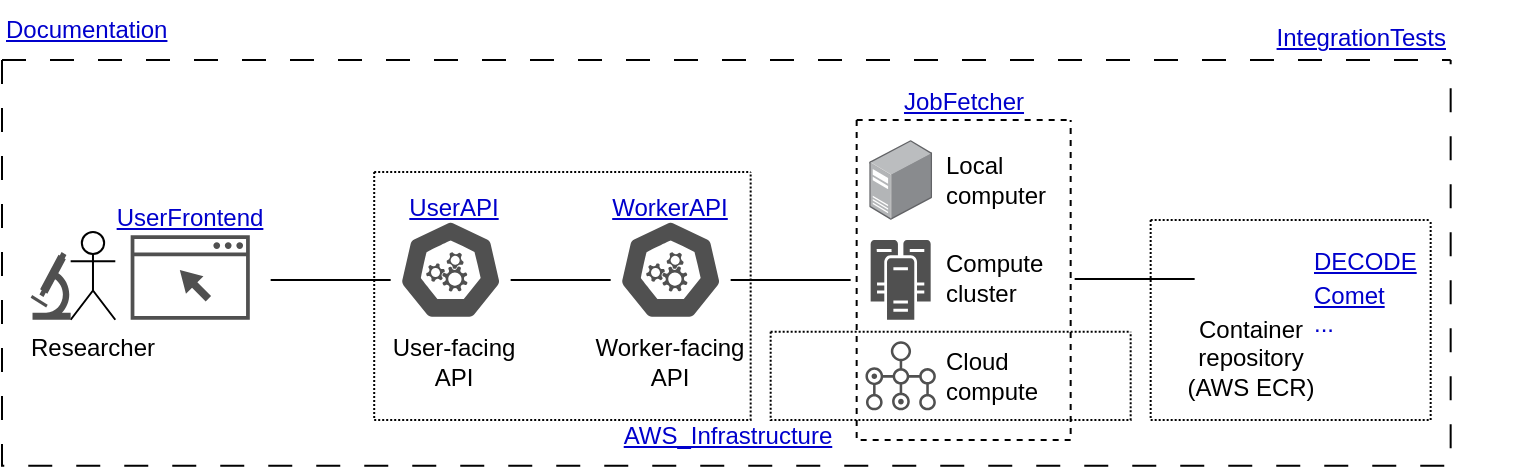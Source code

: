 <mxfile version="24.0.3" type="google">
  <diagram name="Page-1" id="oslXE-QPdfJBtRTdOb-g">
    <mxGraphModel grid="1" page="1" gridSize="10" guides="1" tooltips="1" connect="1" arrows="1" fold="1" pageScale="1" pageWidth="770" pageHeight="270" math="0" shadow="0">
      <root>
        <mxCell id="0" />
        <mxCell id="1" parent="0" />
        <mxCell id="AuopYTP6WqPWuHDeWIMO-1" value="Researcher" style="shape=umlActor;verticalLabelPosition=bottom;verticalAlign=top;html=1;outlineConnect=0;" vertex="1" parent="1">
          <mxGeometry x="44.33" y="126" width="22.32" height="43.87" as="geometry" />
        </mxCell>
        <mxCell id="AuopYTP6WqPWuHDeWIMO-2" value="" style="shape=mxgraph.signs.science.microscope;html=1;pointerEvents=1;fillColor=#505050;strokeColor=none;verticalLabelPosition=bottom;verticalAlign=top;align=center;" vertex="1" parent="1">
          <mxGeometry x="24.33" y="136" width="20" height="33.87" as="geometry" />
        </mxCell>
        <mxCell id="AuopYTP6WqPWuHDeWIMO-6" value="" style="sketch=0;pointerEvents=1;shadow=0;dashed=0;html=1;strokeColor=none;fillColor=#505050;aspect=fixed;labelPosition=center;verticalLabelPosition=bottom;verticalAlign=top;align=center;outlineConnect=0;shape=mxgraph.vvd.web_browser;" vertex="1" parent="1">
          <mxGeometry x="74.33" y="127.57" width="59.57" height="42.3" as="geometry" />
        </mxCell>
        <mxCell id="AuopYTP6WqPWuHDeWIMO-7" value="" style="aspect=fixed;sketch=0;html=1;dashed=0;whitespace=wrap;fillColor=#505050;strokeColor=#ffffff;points=[[0.005,0.63,0],[0.1,0.2,0],[0.9,0.2,0],[0.5,0,0],[0.995,0.63,0],[0.72,0.99,0],[0.5,1,0],[0.28,0.99,0]];shape=mxgraph.kubernetes.icon2;prIcon=api" vertex="1" parent="1">
          <mxGeometry x="208.29" y="119.87" width="52.08" height="50" as="geometry" />
        </mxCell>
        <mxCell id="AuopYTP6WqPWuHDeWIMO-9" value="User-facing API" style="text;html=1;align=center;verticalAlign=middle;whiteSpace=wrap;rounded=0;" vertex="1" parent="1">
          <mxGeometry x="204.33" y="175.87" width="63.96" height="30" as="geometry" />
        </mxCell>
        <mxCell id="AuopYTP6WqPWuHDeWIMO-10" value="" style="aspect=fixed;sketch=0;html=1;dashed=0;whitespace=wrap;fillColor=#505050;strokeColor=#ffffff;points=[[0.005,0.63,0],[0.1,0.2,0],[0.9,0.2,0],[0.5,0,0],[0.995,0.63,0],[0.72,0.99,0],[0.5,1,0],[0.28,0.99,0]];shape=mxgraph.kubernetes.icon2;prIcon=api" vertex="1" parent="1">
          <mxGeometry x="318.29" y="119.87" width="52.08" height="50" as="geometry" />
        </mxCell>
        <mxCell id="AuopYTP6WqPWuHDeWIMO-11" value="Worker-facing API" style="text;html=1;align=center;verticalAlign=middle;whiteSpace=wrap;rounded=0;" vertex="1" parent="1">
          <mxGeometry x="304.33" y="175.87" width="80" height="30" as="geometry" />
        </mxCell>
        <mxCell id="AuopYTP6WqPWuHDeWIMO-14" value="" style="image;points=[];aspect=fixed;html=1;align=center;shadow=0;dashed=0;image=img/lib/allied_telesis/computer_and_terminals/Server_Desktop.svg;spacing=0;" vertex="1" parent="1">
          <mxGeometry x="443.61" y="80" width="31.45" height="39.87" as="geometry" />
        </mxCell>
        <mxCell id="AuopYTP6WqPWuHDeWIMO-15" value="" style="sketch=0;points=[[0,0,0],[0.25,0,0],[0.5,0,0],[0.75,0,0],[1,0,0],[0,1,0],[0.25,1,0],[0.5,1,0],[0.75,1,0],[1,1,0],[0,0.25,0],[0,0.5,0],[0,0.75,0],[1,0.25,0],[1,0.5,0],[1,0.75,0]];outlineConnect=0;fontColor=#232F3E;fillColor=none;strokeColor=#505050;dashed=0;verticalLabelPosition=bottom;verticalAlign=top;align=center;html=1;fontSize=12;fontStyle=0;aspect=fixed;shape=mxgraph.aws4.resourceIcon;resIcon=mxgraph.aws4.batch;spacing=0;" vertex="1" parent="1">
          <mxGeometry x="437.33" y="175.87" width="44" height="44" as="geometry" />
        </mxCell>
        <mxCell id="AuopYTP6WqPWuHDeWIMO-16" value="" style="sketch=0;pointerEvents=1;shadow=0;dashed=0;html=1;strokeColor=none;fillColor=#505050;labelPosition=center;verticalLabelPosition=bottom;verticalAlign=top;outlineConnect=0;align=center;shape=mxgraph.office.servers.cluster_server;" vertex="1" parent="1">
          <mxGeometry x="444.33" y="130" width="30" height="39.87" as="geometry" />
        </mxCell>
        <mxCell id="AuopYTP6WqPWuHDeWIMO-33" value="" style="endArrow=none;html=1;rounded=0;" edge="1" parent="1">
          <mxGeometry width="50" height="50" relative="1" as="geometry">
            <mxPoint x="144.33" y="150" as="sourcePoint" />
            <mxPoint x="204.33" y="150" as="targetPoint" />
          </mxGeometry>
        </mxCell>
        <mxCell id="AuopYTP6WqPWuHDeWIMO-34" value="" style="endArrow=none;html=1;rounded=0;" edge="1" parent="1">
          <mxGeometry width="50" height="50" relative="1" as="geometry">
            <mxPoint x="264.33" y="150" as="sourcePoint" />
            <mxPoint x="314.33" y="150" as="targetPoint" />
          </mxGeometry>
        </mxCell>
        <mxCell id="AuopYTP6WqPWuHDeWIMO-35" value="" style="endArrow=none;html=1;rounded=0;" edge="1" parent="1">
          <mxGeometry width="50" height="50" relative="1" as="geometry">
            <mxPoint x="374.33" y="150" as="sourcePoint" />
            <mxPoint x="434.33" y="150" as="targetPoint" />
          </mxGeometry>
        </mxCell>
        <mxCell id="AuopYTP6WqPWuHDeWIMO-38" value="&lt;div align=&quot;left&quot;&gt;Local computer&lt;br&gt;&lt;/div&gt;" style="text;html=1;align=center;verticalAlign=middle;whiteSpace=wrap;rounded=0;" vertex="1" parent="1">
          <mxGeometry x="481.33" y="84.93" width="73" height="30" as="geometry" />
        </mxCell>
        <mxCell id="AuopYTP6WqPWuHDeWIMO-39" value="&lt;div align=&quot;left&quot;&gt;Cloud compute&lt;br&gt;&lt;/div&gt;" style="text;html=1;align=center;verticalAlign=middle;whiteSpace=wrap;rounded=0;" vertex="1" parent="1">
          <mxGeometry x="481.33" y="182.87" width="60" height="30" as="geometry" />
        </mxCell>
        <mxCell id="AuopYTP6WqPWuHDeWIMO-40" value="&lt;div align=&quot;left&quot;&gt;Compute cluster&lt;br&gt;&lt;/div&gt;" style="text;html=1;align=center;verticalAlign=middle;whiteSpace=wrap;rounded=0;" vertex="1" parent="1">
          <mxGeometry x="481.33" y="133.72" width="60" height="30" as="geometry" />
        </mxCell>
        <UserObject label="&lt;font color=&quot;#0000cc&quot;&gt;&lt;u&gt;UserFrontend&lt;/u&gt;&lt;/font&gt;" link="https://github.com/ries-lab/DECODE_Cloud_UserFrontend" id="-dYWYVrknoESUQNFw6ME-1">
          <mxCell style="text;html=1;align=center;verticalAlign=middle;whiteSpace=wrap;rounded=0;" vertex="1" parent="1">
            <mxGeometry x="63.9" y="103.57" width="80.43" height="30" as="geometry" />
          </mxCell>
        </UserObject>
        <UserObject label="&lt;font color=&quot;#0000cc&quot;&gt;&lt;u&gt;UserAPI&lt;/u&gt;&lt;/font&gt;" link="https://github.com/ries-lab/DECODE_Cloud_UserAPI" id="-dYWYVrknoESUQNFw6ME-2">
          <mxCell style="text;html=1;align=center;verticalAlign=middle;whiteSpace=wrap;rounded=0;" vertex="1" parent="1">
            <mxGeometry x="196.1" y="99" width="80.43" height="30" as="geometry" />
          </mxCell>
        </UserObject>
        <UserObject label="&lt;font color=&quot;#0000cc&quot;&gt;&lt;u&gt;WorkerAPI&lt;/u&gt;&lt;/font&gt;" link="https://github.com/ries-lab/DECODE_Cloud_WorkerAPI" id="-dYWYVrknoESUQNFw6ME-3">
          <mxCell style="text;html=1;align=center;verticalAlign=middle;whiteSpace=wrap;rounded=0;" vertex="1" parent="1">
            <mxGeometry x="304.12" y="99" width="80.43" height="30" as="geometry" />
          </mxCell>
        </UserObject>
        <mxCell id="-dYWYVrknoESUQNFw6ME-4" value="" style="swimlane;startSize=0;dashed=1;" vertex="1" parent="1">
          <mxGeometry x="437.33" y="70" width="107" height="160" as="geometry" />
        </mxCell>
        <UserObject label="&lt;font color=&quot;#0000cc&quot;&gt;&lt;u&gt;JobFetcher&lt;/u&gt;&lt;/font&gt;" link="https://github.com/ries-lab/DECODE_Cloud_JobFetcher" id="-dYWYVrknoESUQNFw6ME-5">
          <mxCell style="text;html=1;align=center;verticalAlign=middle;whiteSpace=wrap;rounded=0;" vertex="1" parent="1">
            <mxGeometry x="450.62" y="46" width="80.43" height="30" as="geometry" />
          </mxCell>
        </UserObject>
        <mxCell id="-dYWYVrknoESUQNFw6ME-6" value="" style="swimlane;startSize=0;dashed=1;dashPattern=1 1;" vertex="1" parent="1">
          <mxGeometry x="196.1" y="96" width="188.23" height="124" as="geometry" />
        </mxCell>
        <mxCell id="-dYWYVrknoESUQNFw6ME-8" value="" style="swimlane;startSize=0;dashed=1;dashPattern=1 1;" vertex="1" parent="1">
          <mxGeometry x="394.33" y="175.87" width="180" height="44.13" as="geometry" />
        </mxCell>
        <UserObject label="&lt;font color=&quot;#0000cc&quot;&gt;&lt;u&gt;AWS_Infrastructure&lt;br&gt;&lt;/u&gt;&lt;/font&gt;" link="https://github.com/ries-lab/DECODE_AWS_Infrastructure" id="-dYWYVrknoESUQNFw6ME-9">
          <mxCell style="text;html=1;align=center;verticalAlign=middle;whiteSpace=wrap;rounded=0;" vertex="1" parent="1">
            <mxGeometry x="318.29" y="212.87" width="110.43" height="30" as="geometry" />
          </mxCell>
        </UserObject>
        <mxCell id="-dYWYVrknoESUQNFw6ME-10" value="&lt;div&gt;Container&lt;/div&gt;&lt;div&gt;repository&lt;/div&gt;&lt;div&gt;(AWS ECR)&lt;br&gt;&lt;/div&gt;" style="shape=image;html=1;verticalAlign=top;verticalLabelPosition=bottom;labelBackgroundColor=#ffffff;imageAspect=0;aspect=fixed;image=https://cdn0.iconfinder.com/data/icons/social-media-2104/24/social_media_social_media_logo_docker-128.png;spacing=-5;" vertex="1" parent="1">
          <mxGeometry x="614.33" y="127.93" width="40" height="40" as="geometry" />
        </mxCell>
        <mxCell id="-dYWYVrknoESUQNFw6ME-11" value="" style="endArrow=none;html=1;rounded=0;" edge="1" parent="1">
          <mxGeometry width="50" height="50" relative="1" as="geometry">
            <mxPoint x="546.33" y="149.5" as="sourcePoint" />
            <mxPoint x="606.33" y="149.5" as="targetPoint" />
          </mxGeometry>
        </mxCell>
        <UserObject label="&lt;font color=&quot;#0000cc&quot;&gt;&lt;u&gt;DECODE&lt;/u&gt;&lt;/font&gt;" link="https://github.com/ries-lab/DECODE_Internal/tree/dockerfile_stable" id="-dYWYVrknoESUQNFw6ME-12">
          <mxCell style="text;html=1;align=left;verticalAlign=middle;whiteSpace=wrap;rounded=0;" vertex="1" parent="1">
            <mxGeometry x="664.33" y="126" width="70" height="30" as="geometry" />
          </mxCell>
        </UserObject>
        <UserObject label="&lt;div align=&quot;left&quot;&gt;&lt;font color=&quot;#0000cc&quot;&gt;&lt;u&gt;Comet&lt;/u&gt;&lt;/font&gt;&lt;/div&gt;" link="https://github.com/ries-lab/Comet" id="-dYWYVrknoESUQNFw6ME-13">
          <mxCell style="text;html=1;align=left;verticalAlign=middle;whiteSpace=wrap;rounded=0;" vertex="1" parent="1">
            <mxGeometry x="664.33" y="143" width="100" height="30" as="geometry" />
          </mxCell>
        </UserObject>
        <mxCell id="-dYWYVrknoESUQNFw6ME-14" value="&lt;font color=&quot;#0000cc&quot;&gt;...&lt;/font&gt;" style="text;html=1;align=left;verticalAlign=middle;whiteSpace=wrap;rounded=0;" vertex="1" parent="1">
          <mxGeometry x="664.33" y="163.72" width="60" height="15.87" as="geometry" />
        </mxCell>
        <mxCell id="-dYWYVrknoESUQNFw6ME-16" value="" style="swimlane;startSize=0;dashed=1;dashPattern=12 12;" vertex="1" parent="1">
          <mxGeometry x="10" y="40" width="724.33" height="202.87" as="geometry" />
        </mxCell>
        <UserObject label="&lt;div align=&quot;right&quot;&gt;&lt;font color=&quot;#0000cc&quot;&gt;&lt;u&gt;IntegrationTests&lt;/u&gt;&lt;/font&gt;&lt;/div&gt;" link="https://github.com/ries-lab/DECODE_Cloud_IntegrationTests" id="-dYWYVrknoESUQNFw6ME-17">
          <mxCell style="text;html=1;align=right;verticalAlign=middle;whiteSpace=wrap;rounded=0;" vertex="1" parent="1">
            <mxGeometry x="653.9" y="14" width="80.43" height="30" as="geometry" />
          </mxCell>
        </UserObject>
        <UserObject label="&lt;div&gt;&lt;font color=&quot;#0000cc&quot;&gt;&lt;u&gt;Documentation&lt;/u&gt;&lt;/font&gt;&lt;/div&gt;" link="https://github.com/ries-lab/DECODE_Cloud_Documentation" id="-dYWYVrknoESUQNFw6ME-18">
          <mxCell style="text;html=1;align=left;verticalAlign=middle;whiteSpace=wrap;rounded=0;" vertex="1" parent="1">
            <mxGeometry x="10" y="10" width="80.43" height="30" as="geometry" />
          </mxCell>
        </UserObject>
        <mxCell id="-dYWYVrknoESUQNFw6ME-19" value="" style="swimlane;startSize=0;dashed=1;dashPattern=1 1;" vertex="1" parent="1">
          <mxGeometry x="584.33" y="120" width="140" height="100" as="geometry" />
        </mxCell>
      </root>
    </mxGraphModel>
  </diagram>
</mxfile>
